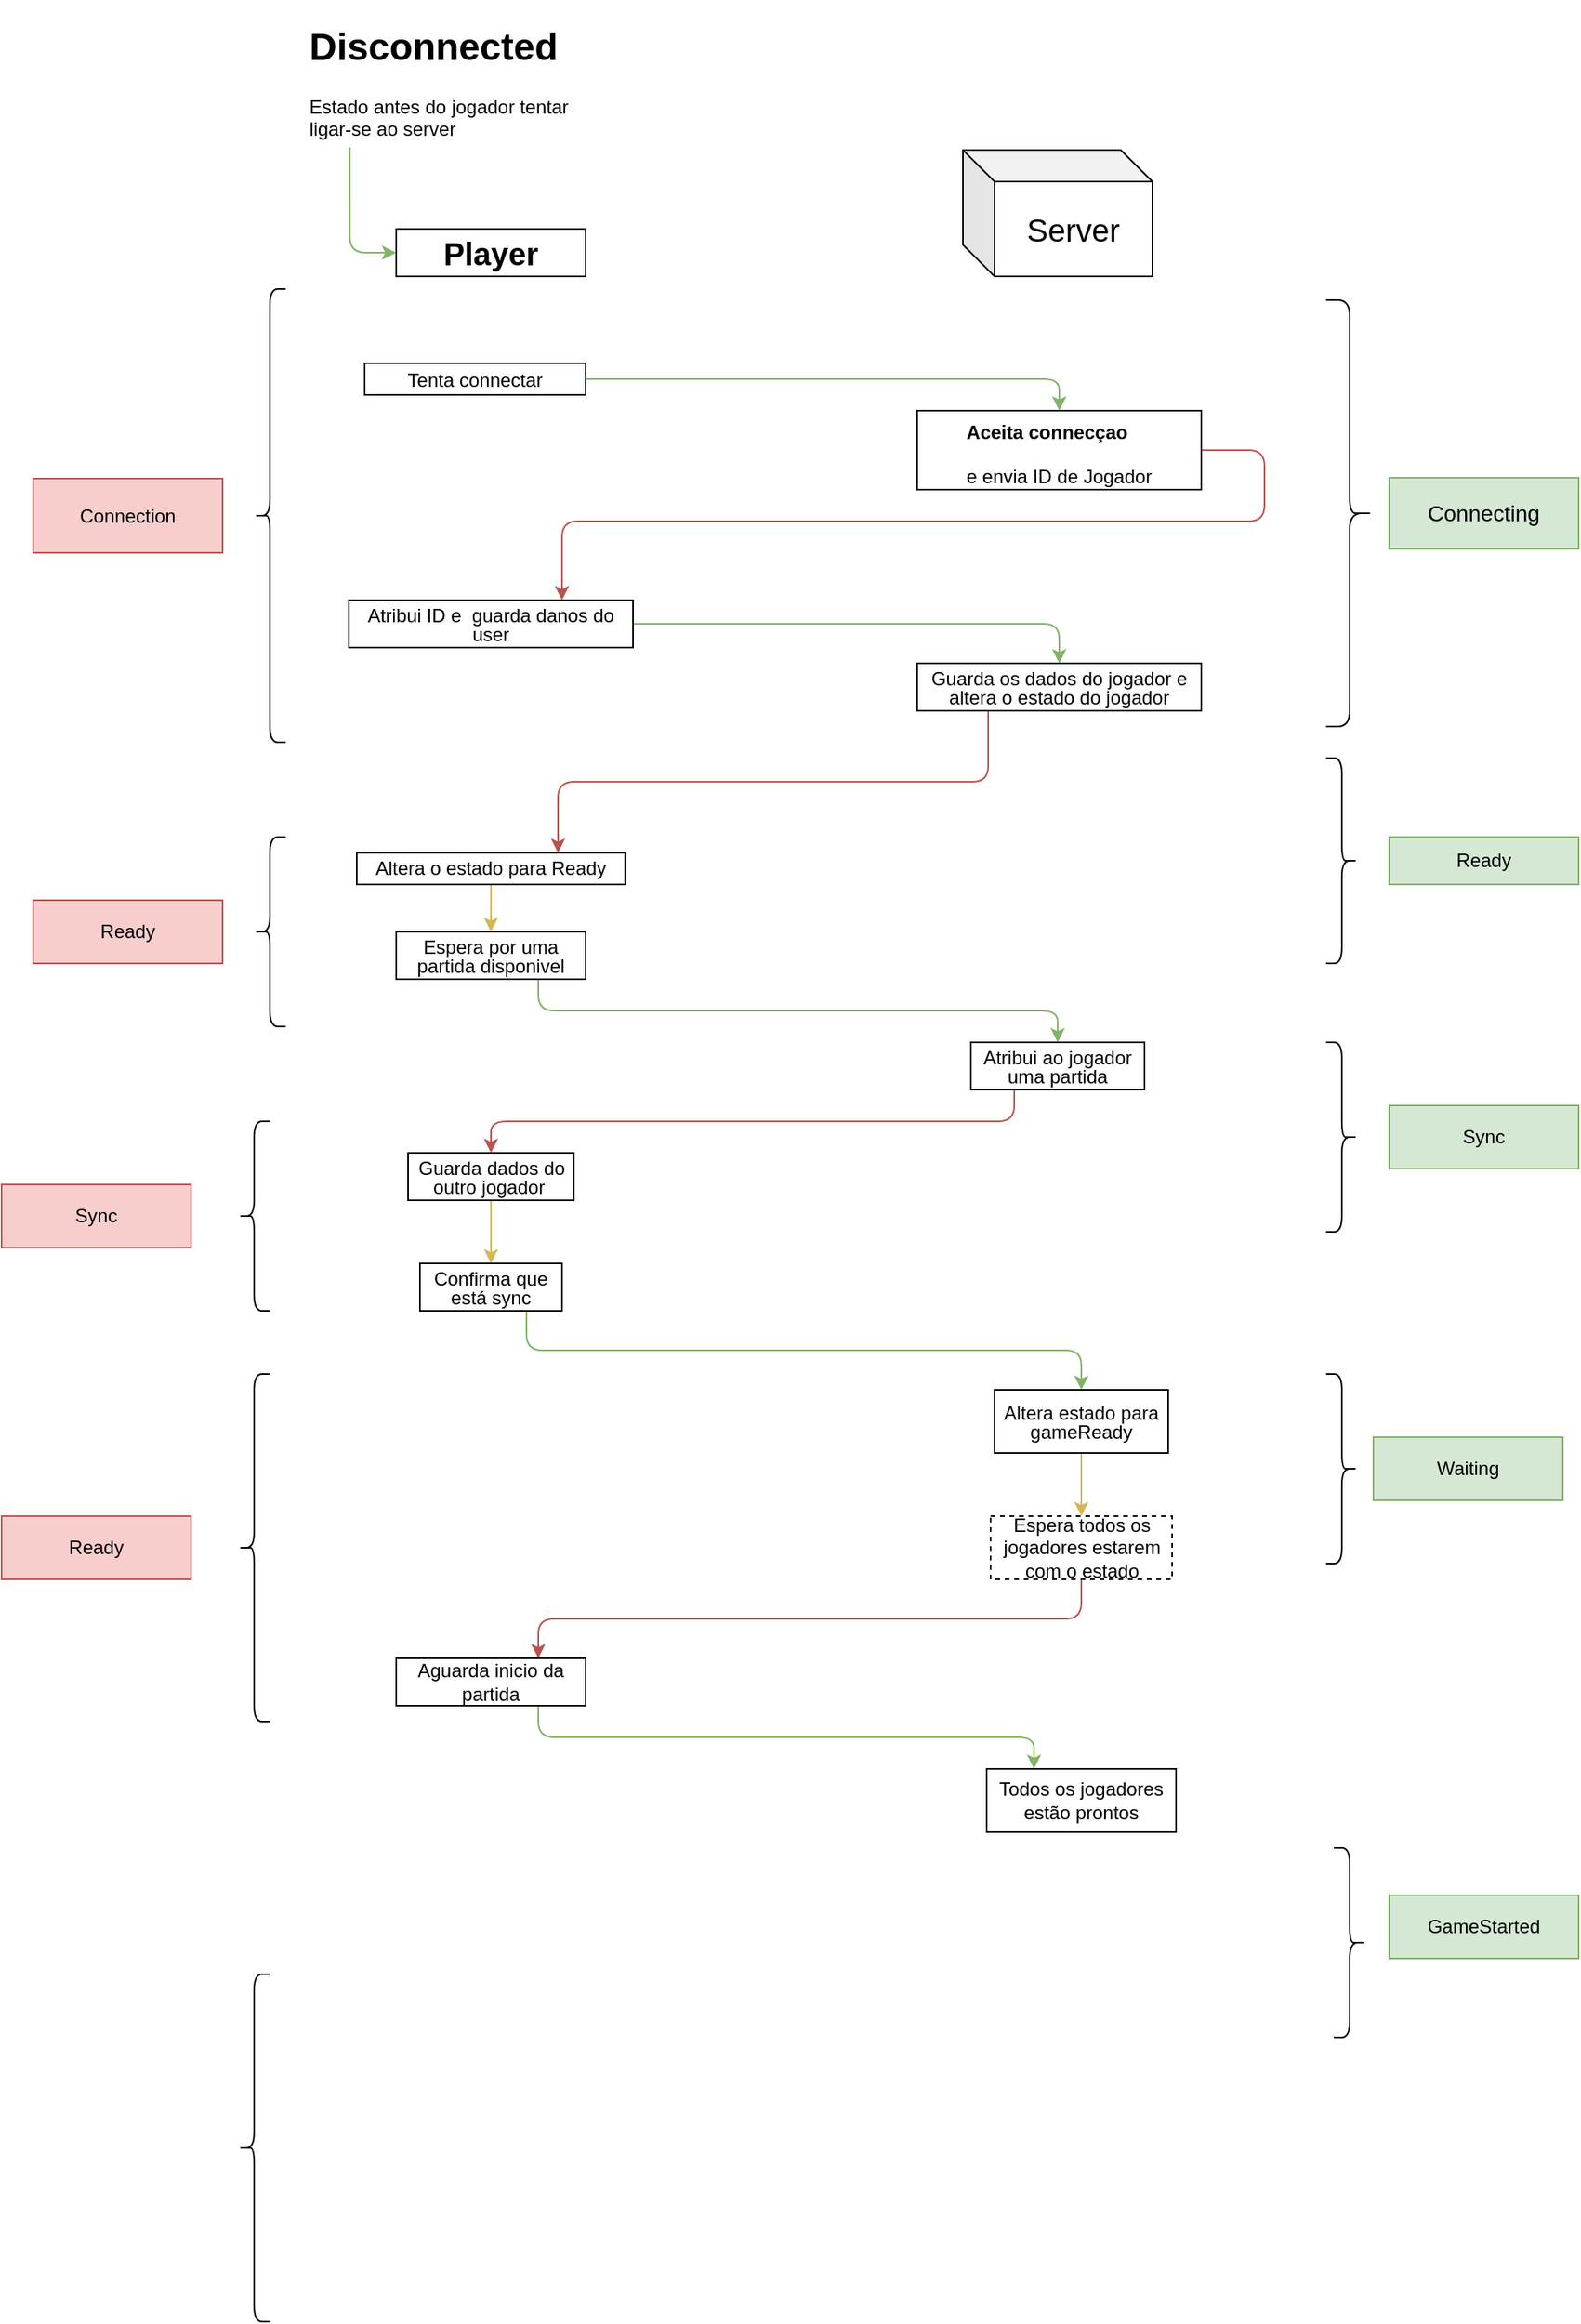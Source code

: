 <mxfile version="12.3.7" type="device" pages="1"><diagram id="H4umRGml-9KS5dUQVpGU" name="mainDiagram"><mxGraphModel dx="2235" dy="842" grid="1" gridSize="10" guides="1" tooltips="1" connect="1" arrows="1" fold="1" page="1" pageScale="1" pageWidth="827" pageHeight="1169" background="none" math="0" shadow="0"><root><mxCell id="0"/><mxCell id="1" parent="0"/><mxCell id="4ZbarRC7wFCmAYLkcdCs-1" value="&lt;h1&gt;&lt;b&gt;&lt;font style=&quot;font-size: 20px&quot;&gt;Player&lt;/font&gt;&lt;/b&gt;&lt;/h1&gt;" style="rounded=0;whiteSpace=wrap;html=1;" parent="1" vertex="1"><mxGeometry x="80" y="175" width="120" height="30" as="geometry"/></mxCell><mxCell id="4ZbarRC7wFCmAYLkcdCs-3" style="edgeStyle=orthogonalEdgeStyle;rounded=1;orthogonalLoop=1;jettySize=auto;html=1;strokeWidth=1;fillColor=#d5e8d4;strokeColor=#82b366;entryX=0;entryY=0.5;entryDx=0;entryDy=0;exitX=0.161;exitY=1.041;exitDx=0;exitDy=0;exitPerimeter=0;" parent="1" source="4ZbarRC7wFCmAYLkcdCs-8" target="4ZbarRC7wFCmAYLkcdCs-1" edge="1"><mxGeometry relative="1" as="geometry"><mxPoint x="50" y="120" as="sourcePoint"/><mxPoint x="430" y="110" as="targetPoint"/></mxGeometry></mxCell><mxCell id="4ZbarRC7wFCmAYLkcdCs-6" value="&lt;p&gt;&lt;font style=&quot;font-size: 20px&quot;&gt;Server&lt;/font&gt;&lt;/p&gt;" style="shape=cube;whiteSpace=wrap;html=1;boundedLbl=1;backgroundOutline=1;darkOpacity=0.05;darkOpacity2=0.1;" parent="1" vertex="1"><mxGeometry x="439" y="125" width="120" height="80" as="geometry"/></mxCell><mxCell id="4ZbarRC7wFCmAYLkcdCs-8" value="&lt;h1&gt;Disconnected&lt;/h1&gt;&lt;p&gt;Estado antes do jogador tentar ligar-se ao server&lt;/p&gt;" style="text;html=1;strokeColor=none;fillColor=none;spacing=5;spacingTop=-20;whiteSpace=wrap;overflow=hidden;rounded=0;" parent="1" vertex="1"><mxGeometry x="20" y="40" width="190" height="80" as="geometry"/></mxCell><mxCell id="4ZbarRC7wFCmAYLkcdCs-11" style="edgeStyle=orthogonalEdgeStyle;rounded=1;orthogonalLoop=1;jettySize=auto;html=1;strokeWidth=1;entryX=0.5;entryY=0;entryDx=0;entryDy=0;fillColor=#d5e8d4;strokeColor=#82b366;" parent="1" source="4ZbarRC7wFCmAYLkcdCs-10" target="4ZbarRC7wFCmAYLkcdCs-12" edge="1"><mxGeometry relative="1" as="geometry"><mxPoint x="640" y="270" as="targetPoint"/></mxGeometry></mxCell><mxCell id="4ZbarRC7wFCmAYLkcdCs-10" value="&lt;h3&gt;&lt;font style=&quot;font-weight: normal ; font-size: 12px&quot;&gt;Tenta connectar&lt;/font&gt;&lt;/h3&gt;" style="text;html=1;strokeColor=#000000;fillColor=none;align=center;verticalAlign=middle;whiteSpace=wrap;rounded=0;fontFamily=Helvetica;fontColor=#000000;" parent="1" vertex="1"><mxGeometry x="60" y="260" width="140" height="20" as="geometry"/></mxCell><mxCell id="4ZbarRC7wFCmAYLkcdCs-15" style="edgeStyle=orthogonalEdgeStyle;rounded=1;orthogonalLoop=1;jettySize=auto;html=1;entryX=0.75;entryY=0;entryDx=0;entryDy=0;strokeWidth=1;fillColor=#f8cecc;strokeColor=#b85450;" parent="1" source="4ZbarRC7wFCmAYLkcdCs-12" target="4ZbarRC7wFCmAYLkcdCs-14" edge="1"><mxGeometry relative="1" as="geometry"><Array as="points"><mxPoint x="630" y="360"/><mxPoint x="185" y="360"/></Array></mxGeometry></mxCell><mxCell id="4ZbarRC7wFCmAYLkcdCs-12" value="&lt;p style=&quot;line-height: 60%&quot;&gt;&lt;/p&gt;&lt;h4 style=&quot;text-align: justify&quot;&gt;Aceita connecçao&lt;/h4&gt;&lt;div style=&quot;text-align: justify ; line-height: 90%&quot;&gt;e envia ID de Jogador&lt;/div&gt;&lt;p&gt;&lt;/p&gt;" style="text;html=1;strokeColor=#000000;fillColor=none;align=center;verticalAlign=middle;whiteSpace=wrap;rounded=0;" parent="1" vertex="1"><mxGeometry x="410" y="290" width="180" height="50" as="geometry"/></mxCell><mxCell id="4ZbarRC7wFCmAYLkcdCs-25" style="edgeStyle=orthogonalEdgeStyle;rounded=1;orthogonalLoop=1;jettySize=auto;html=1;entryX=0.5;entryY=0;entryDx=0;entryDy=0;strokeWidth=1;fontFamily=Helvetica;fontColor=#000000;fillColor=#d5e8d4;strokeColor=#82b366;" parent="1" source="4ZbarRC7wFCmAYLkcdCs-14" target="4ZbarRC7wFCmAYLkcdCs-24" edge="1"><mxGeometry relative="1" as="geometry"/></mxCell><mxCell id="4ZbarRC7wFCmAYLkcdCs-14" value="&lt;p style=&quot;line-height: 100%&quot;&gt;Atribui ID e&amp;nbsp; guarda danos do user&lt;/p&gt;" style="text;html=1;strokeColor=#000000;fillColor=none;align=center;verticalAlign=middle;whiteSpace=wrap;rounded=0;" parent="1" vertex="1"><mxGeometry x="50" y="410" width="180" height="30" as="geometry"/></mxCell><mxCell id="4ZbarRC7wFCmAYLkcdCs-31" style="edgeStyle=orthogonalEdgeStyle;rounded=1;orthogonalLoop=1;jettySize=auto;html=1;entryX=0.75;entryY=0;entryDx=0;entryDy=0;strokeWidth=1;fontFamily=Helvetica;fontColor=#000000;exitX=0.25;exitY=1;exitDx=0;exitDy=0;fillColor=#f8cecc;strokeColor=#b85450;" parent="1" source="4ZbarRC7wFCmAYLkcdCs-24" target="4ZbarRC7wFCmAYLkcdCs-30" edge="1"><mxGeometry relative="1" as="geometry"/></mxCell><mxCell id="4ZbarRC7wFCmAYLkcdCs-24" value="&lt;p style=&quot;line-height: 100%&quot;&gt;Guarda os dados do jogador e altera o estado do jogador&lt;/p&gt;" style="text;html=1;strokeColor=#000000;fillColor=none;align=center;verticalAlign=middle;whiteSpace=wrap;rounded=0;fontFamily=Helvetica;fontColor=#000000;" parent="1" vertex="1"><mxGeometry x="410" y="450" width="180" height="30" as="geometry"/></mxCell><mxCell id="4ZbarRC7wFCmAYLkcdCs-26" value="" style="shape=curlyBracket;whiteSpace=wrap;html=1;rounded=1;strokeColor=#000000;fontFamily=Helvetica;fontColor=#000000;direction=west;" parent="1" vertex="1"><mxGeometry x="669" y="220" width="30" height="270" as="geometry"/></mxCell><mxCell id="4ZbarRC7wFCmAYLkcdCs-27" value="&lt;h3&gt;&lt;span style=&quot;font-weight: normal&quot;&gt;Connecting&lt;/span&gt;&lt;/h3&gt;" style="rounded=0;whiteSpace=wrap;html=1;strokeColor=#82b366;fontFamily=Helvetica;fillColor=#d5e8d4;" parent="1" vertex="1"><mxGeometry x="709" y="332.5" width="120" height="45" as="geometry"/></mxCell><mxCell id="4ZbarRC7wFCmAYLkcdCs-28" value="" style="shape=curlyBracket;whiteSpace=wrap;html=1;rounded=1;strokeColor=#000000;fontFamily=Helvetica;fontColor=#000000;direction=west;" parent="1" vertex="1"><mxGeometry x="669" y="510" width="20" height="130" as="geometry"/></mxCell><mxCell id="4ZbarRC7wFCmAYLkcdCs-29" value="&lt;p&gt;Ready&lt;/p&gt;" style="rounded=0;whiteSpace=wrap;html=1;strokeColor=#82b366;fontFamily=Helvetica;fillColor=#d5e8d4;" parent="1" vertex="1"><mxGeometry x="709" y="560" width="120" height="30" as="geometry"/></mxCell><mxCell id="4ZbarRC7wFCmAYLkcdCs-37" style="edgeStyle=orthogonalEdgeStyle;rounded=1;orthogonalLoop=1;jettySize=auto;html=1;strokeWidth=1;fontFamily=Helvetica;fontColor=#000000;fillColor=#fff2cc;strokeColor=#d6b656;" parent="1" source="4ZbarRC7wFCmAYLkcdCs-30" target="4ZbarRC7wFCmAYLkcdCs-36" edge="1"><mxGeometry relative="1" as="geometry"/></mxCell><mxCell id="4ZbarRC7wFCmAYLkcdCs-30" value="Altera o estado para Ready" style="text;html=1;strokeColor=#000000;fillColor=none;align=center;verticalAlign=middle;whiteSpace=wrap;rounded=0;fontFamily=Helvetica;fontColor=#000000;" parent="1" vertex="1"><mxGeometry x="55" y="570" width="170" height="20" as="geometry"/></mxCell><mxCell id="4ZbarRC7wFCmAYLkcdCs-32" value="" style="shape=curlyBracket;whiteSpace=wrap;html=1;rounded=1;strokeColor=#000000;fontFamily=Helvetica;fontColor=#000000;" parent="1" vertex="1"><mxGeometry x="-10" y="560" width="20" height="120" as="geometry"/></mxCell><mxCell id="4ZbarRC7wFCmAYLkcdCs-33" value="Ready" style="rounded=0;whiteSpace=wrap;html=1;strokeColor=#b85450;fontFamily=Helvetica;fillColor=#f8cecc;" parent="1" vertex="1"><mxGeometry x="-150" y="600" width="120" height="40" as="geometry"/></mxCell><mxCell id="4ZbarRC7wFCmAYLkcdCs-34" value="" style="shape=curlyBracket;whiteSpace=wrap;html=1;rounded=1;strokeColor=#000000;fontFamily=Helvetica;fontColor=#000000;" parent="1" vertex="1"><mxGeometry x="-10" y="213" width="20" height="287" as="geometry"/></mxCell><mxCell id="4ZbarRC7wFCmAYLkcdCs-35" value="Connection" style="rounded=0;whiteSpace=wrap;html=1;strokeColor=#b85450;fontFamily=Helvetica;fillColor=#f8cecc;" parent="1" vertex="1"><mxGeometry x="-150" y="333" width="120" height="47" as="geometry"/></mxCell><mxCell id="4ZbarRC7wFCmAYLkcdCs-39" style="edgeStyle=orthogonalEdgeStyle;rounded=1;orthogonalLoop=1;jettySize=auto;html=1;strokeWidth=1;fontFamily=Helvetica;fontColor=#000000;exitX=0.75;exitY=1;exitDx=0;exitDy=0;fillColor=#d5e8d4;strokeColor=#82b366;" parent="1" source="4ZbarRC7wFCmAYLkcdCs-36" target="4ZbarRC7wFCmAYLkcdCs-38" edge="1"><mxGeometry relative="1" as="geometry"/></mxCell><mxCell id="4ZbarRC7wFCmAYLkcdCs-36" value="&lt;p style=&quot;line-height: 100%&quot;&gt;Espera por uma partida disponivel&lt;/p&gt;" style="text;html=1;strokeColor=#000000;fillColor=none;align=center;verticalAlign=middle;whiteSpace=wrap;rounded=0;fontFamily=Helvetica;fontColor=#000000;" parent="1" vertex="1"><mxGeometry x="80" y="620" width="120" height="30" as="geometry"/></mxCell><mxCell id="4ZbarRC7wFCmAYLkcdCs-43" style="edgeStyle=orthogonalEdgeStyle;rounded=1;orthogonalLoop=1;jettySize=auto;html=1;strokeWidth=1;fontFamily=Helvetica;fontColor=#000000;exitX=0.25;exitY=1;exitDx=0;exitDy=0;fillColor=#f8cecc;strokeColor=#b85450;" parent="1" source="4ZbarRC7wFCmAYLkcdCs-38" target="4ZbarRC7wFCmAYLkcdCs-42" edge="1"><mxGeometry relative="1" as="geometry"/></mxCell><mxCell id="4ZbarRC7wFCmAYLkcdCs-38" value="&lt;p style=&quot;line-height: 100%&quot;&gt;Atribui ao jogador uma partida&lt;/p&gt;" style="text;html=1;strokeColor=#000000;fillColor=none;align=center;verticalAlign=middle;whiteSpace=wrap;rounded=0;fontFamily=Helvetica;fontColor=#000000;" parent="1" vertex="1"><mxGeometry x="444" y="690" width="110" height="30" as="geometry"/></mxCell><mxCell id="4ZbarRC7wFCmAYLkcdCs-40" value="" style="shape=curlyBracket;whiteSpace=wrap;html=1;rounded=1;strokeColor=#000000;fontFamily=Helvetica;fontColor=#000000;direction=west;" parent="1" vertex="1"><mxGeometry x="669" y="690" width="20" height="120" as="geometry"/></mxCell><mxCell id="4ZbarRC7wFCmAYLkcdCs-41" value="Sync" style="rounded=0;whiteSpace=wrap;html=1;strokeColor=#82b366;fontFamily=Helvetica;fillColor=#d5e8d4;" parent="1" vertex="1"><mxGeometry x="709" y="730" width="120" height="40" as="geometry"/></mxCell><mxCell id="4ZbarRC7wFCmAYLkcdCs-50" style="edgeStyle=orthogonalEdgeStyle;rounded=1;orthogonalLoop=1;jettySize=auto;html=1;entryX=0.5;entryY=0;entryDx=0;entryDy=0;strokeWidth=1;fontFamily=Helvetica;fontColor=#000000;fillColor=#fff2cc;strokeColor=#d6b656;" parent="1" source="4ZbarRC7wFCmAYLkcdCs-42" target="4ZbarRC7wFCmAYLkcdCs-47" edge="1"><mxGeometry relative="1" as="geometry"/></mxCell><mxCell id="4ZbarRC7wFCmAYLkcdCs-42" value="&lt;p style=&quot;line-height: 100%&quot;&gt;Guarda dados do outro jogador&amp;nbsp;&lt;/p&gt;" style="text;html=1;strokeColor=#000000;fillColor=none;align=center;verticalAlign=middle;whiteSpace=wrap;rounded=0;fontFamily=Helvetica;fontColor=#000000;" parent="1" vertex="1"><mxGeometry x="87.5" y="760" width="105" height="30" as="geometry"/></mxCell><mxCell id="4ZbarRC7wFCmAYLkcdCs-44" value="" style="shape=curlyBracket;whiteSpace=wrap;html=1;rounded=1;strokeColor=#000000;fontFamily=Helvetica;fontColor=#000000;" parent="1" vertex="1"><mxGeometry x="-20" y="740" width="20" height="120" as="geometry"/></mxCell><mxCell id="4ZbarRC7wFCmAYLkcdCs-45" value="Sync" style="rounded=0;whiteSpace=wrap;html=1;strokeColor=#b85450;fontFamily=Helvetica;fillColor=#f8cecc;" parent="1" vertex="1"><mxGeometry x="-170" y="780" width="120" height="40" as="geometry"/></mxCell><mxCell id="4ZbarRC7wFCmAYLkcdCs-52" style="edgeStyle=orthogonalEdgeStyle;rounded=1;orthogonalLoop=1;jettySize=auto;html=1;strokeWidth=1;fontFamily=Helvetica;fontColor=#000000;exitX=0.75;exitY=1;exitDx=0;exitDy=0;fillColor=#d5e8d4;strokeColor=#82b366;" parent="1" source="4ZbarRC7wFCmAYLkcdCs-47" target="4ZbarRC7wFCmAYLkcdCs-51" edge="1"><mxGeometry relative="1" as="geometry"/></mxCell><mxCell id="4ZbarRC7wFCmAYLkcdCs-47" value="&lt;p style=&quot;line-height: 100%&quot;&gt;Confirma que está sync&lt;/p&gt;" style="text;html=1;strokeColor=#000000;fillColor=none;align=center;verticalAlign=middle;whiteSpace=wrap;rounded=0;fontFamily=Helvetica;fontColor=#000000;" parent="1" vertex="1"><mxGeometry x="95" y="830" width="90" height="30" as="geometry"/></mxCell><mxCell id="8R-sR7ud8X6aEGYQ_Qe0-2" style="edgeStyle=orthogonalEdgeStyle;rounded=0;orthogonalLoop=1;jettySize=auto;html=1;exitX=0.5;exitY=1;exitDx=0;exitDy=0;fillColor=#fff2cc;strokeColor=#d6b656;" parent="1" source="4ZbarRC7wFCmAYLkcdCs-51" target="8R-sR7ud8X6aEGYQ_Qe0-1" edge="1"><mxGeometry relative="1" as="geometry"/></mxCell><mxCell id="4ZbarRC7wFCmAYLkcdCs-51" value="&lt;p style=&quot;line-height: 100%&quot;&gt;Altera estado para gameReady&lt;/p&gt;" style="text;html=1;strokeColor=#000000;fillColor=none;align=center;verticalAlign=middle;whiteSpace=wrap;rounded=0;fontFamily=Helvetica;fontColor=#000000;" parent="1" vertex="1"><mxGeometry x="459" y="910" width="110" height="40" as="geometry"/></mxCell><mxCell id="8R-sR7ud8X6aEGYQ_Qe0-6" style="edgeStyle=orthogonalEdgeStyle;rounded=1;orthogonalLoop=1;jettySize=auto;html=1;exitX=0.5;exitY=1;exitDx=0;exitDy=0;entryX=0.75;entryY=0;entryDx=0;entryDy=0;fillColor=#f8cecc;strokeColor=#b85450;" parent="1" source="8R-sR7ud8X6aEGYQ_Qe0-1" target="8R-sR7ud8X6aEGYQ_Qe0-5" edge="1"><mxGeometry relative="1" as="geometry"/></mxCell><mxCell id="8R-sR7ud8X6aEGYQ_Qe0-1" value="Espera todos os jogadores estarem com o estado" style="rounded=0;whiteSpace=wrap;html=1;dashed=1;fillColor=none;" parent="1" vertex="1"><mxGeometry x="456.5" y="990" width="115" height="40" as="geometry"/></mxCell><mxCell id="8R-sR7ud8X6aEGYQ_Qe0-3" value="" style="shape=curlyBracket;whiteSpace=wrap;html=1;rounded=1;direction=west;" parent="1" vertex="1"><mxGeometry x="669" y="900" width="20" height="120" as="geometry"/></mxCell><mxCell id="8R-sR7ud8X6aEGYQ_Qe0-4" value="Waiting" style="rounded=0;whiteSpace=wrap;html=1;strokeColor=#82b366;fontFamily=Helvetica;fillColor=#d5e8d4;" parent="1" vertex="1"><mxGeometry x="699" y="940" width="120" height="40" as="geometry"/></mxCell><mxCell id="8R-sR7ud8X6aEGYQ_Qe0-10" style="edgeStyle=orthogonalEdgeStyle;rounded=1;orthogonalLoop=1;jettySize=auto;html=1;exitX=0.75;exitY=1;exitDx=0;exitDy=0;entryX=0.25;entryY=0;entryDx=0;entryDy=0;fillColor=#d5e8d4;strokeColor=#82b366;" parent="1" source="8R-sR7ud8X6aEGYQ_Qe0-5" target="8R-sR7ud8X6aEGYQ_Qe0-7" edge="1"><mxGeometry relative="1" as="geometry"/></mxCell><mxCell id="8R-sR7ud8X6aEGYQ_Qe0-5" value="Aguarda inicio da partida" style="rounded=0;whiteSpace=wrap;html=1;fillColor=none;" parent="1" vertex="1"><mxGeometry x="80" y="1080" width="120" height="30" as="geometry"/></mxCell><mxCell id="8R-sR7ud8X6aEGYQ_Qe0-7" value="Todos os jogadores estão prontos" style="rounded=0;whiteSpace=wrap;html=1;fillColor=none;" parent="1" vertex="1"><mxGeometry x="454" y="1150" width="120" height="40" as="geometry"/></mxCell><mxCell id="8R-sR7ud8X6aEGYQ_Qe0-8" value="" style="shape=curlyBracket;whiteSpace=wrap;html=1;rounded=1;strokeColor=#000000;fontFamily=Helvetica;fontColor=#000000;" parent="1" vertex="1"><mxGeometry x="-20" y="900" width="20" height="220" as="geometry"/></mxCell><mxCell id="8R-sR7ud8X6aEGYQ_Qe0-9" value="Ready" style="rounded=0;whiteSpace=wrap;html=1;strokeColor=#b85450;fontFamily=Helvetica;fillColor=#f8cecc;" parent="1" vertex="1"><mxGeometry x="-170" y="990" width="120" height="40" as="geometry"/></mxCell><mxCell id="8R-sR7ud8X6aEGYQ_Qe0-11" value="" style="shape=curlyBracket;whiteSpace=wrap;html=1;rounded=1;direction=west;" parent="1" vertex="1"><mxGeometry x="674" y="1200" width="20" height="120" as="geometry"/></mxCell><mxCell id="8R-sR7ud8X6aEGYQ_Qe0-12" value="GameStarted" style="rounded=0;whiteSpace=wrap;html=1;strokeColor=#82b366;fontFamily=Helvetica;fillColor=#d5e8d4;" parent="1" vertex="1"><mxGeometry x="709" y="1230" width="120" height="40" as="geometry"/></mxCell><mxCell id="8R-sR7ud8X6aEGYQ_Qe0-13" value="" style="shape=curlyBracket;whiteSpace=wrap;html=1;rounded=1;strokeColor=#000000;fontFamily=Helvetica;fontColor=#000000;" parent="1" vertex="1"><mxGeometry x="-20" y="1280" width="20" height="220" as="geometry"/></mxCell></root></mxGraphModel></diagram></mxfile>